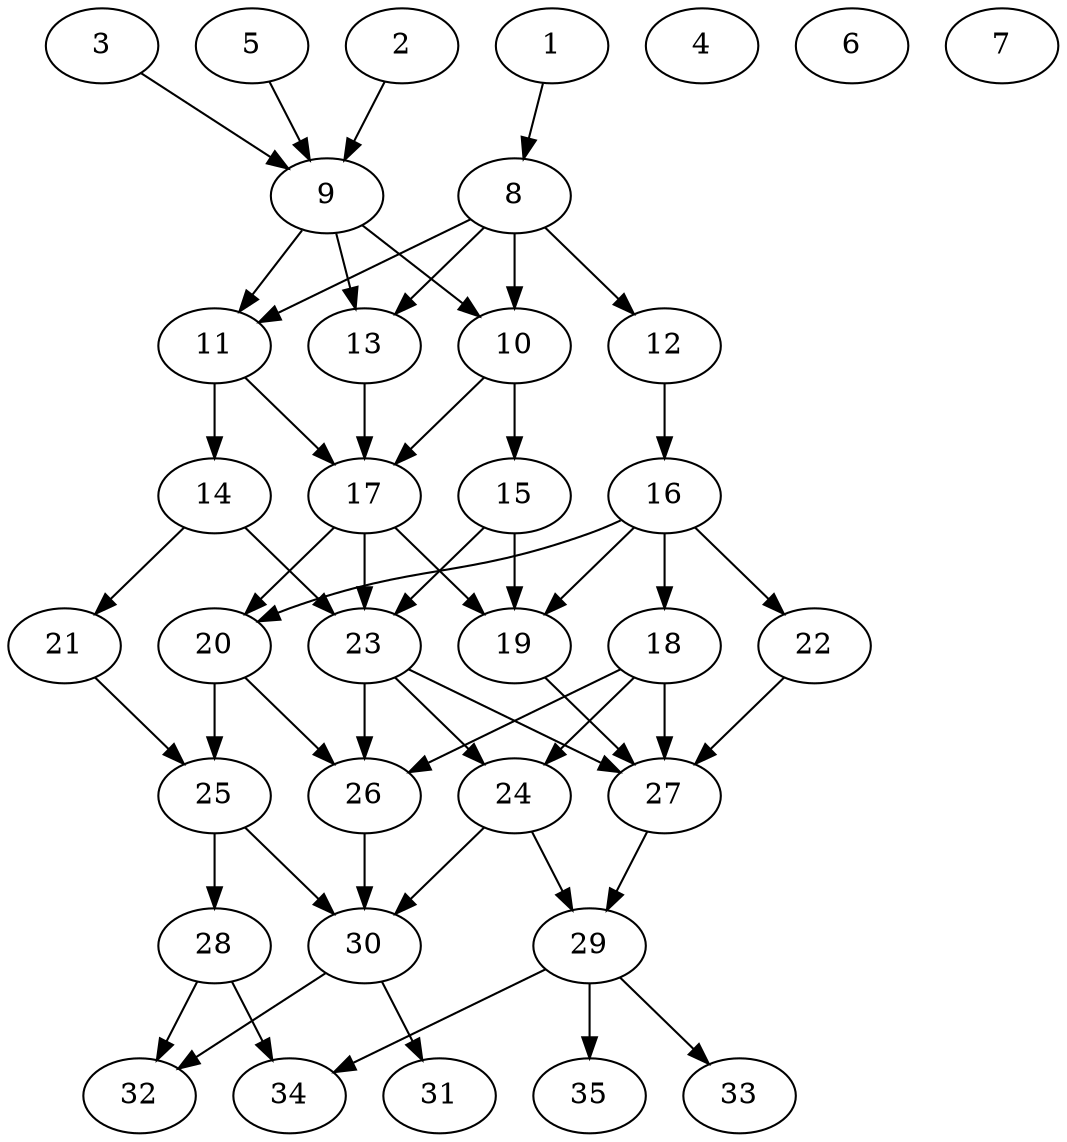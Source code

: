 // DAG automatically generated by daggen at Thu Oct  3 14:05:37 2019
// ./daggen --dot -n 35 --ccr 0.5 --fat 0.5 --regular 0.5 --density 0.7 --mindata 5242880 --maxdata 52428800 
digraph G {
  1 [size="57157632", alpha="0.00", expect_size="28578816"] 
  1 -> 8 [size ="28578816"]
  2 [size="92532736", alpha="0.18", expect_size="46266368"] 
  2 -> 9 [size ="46266368"]
  3 [size="20277248", alpha="0.17", expect_size="10138624"] 
  3 -> 9 [size ="10138624"]
  4 [size="93306880", alpha="0.09", expect_size="46653440"] 
  5 [size="22573056", alpha="0.09", expect_size="11286528"] 
  5 -> 9 [size ="11286528"]
  6 [size="46901248", alpha="0.04", expect_size="23450624"] 
  7 [size="60598272", alpha="0.14", expect_size="30299136"] 
  8 [size="45905920", alpha="0.12", expect_size="22952960"] 
  8 -> 10 [size ="22952960"]
  8 -> 11 [size ="22952960"]
  8 -> 12 [size ="22952960"]
  8 -> 13 [size ="22952960"]
  9 [size="52985856", alpha="0.02", expect_size="26492928"] 
  9 -> 10 [size ="26492928"]
  9 -> 11 [size ="26492928"]
  9 -> 13 [size ="26492928"]
  10 [size="43501568", alpha="0.07", expect_size="21750784"] 
  10 -> 15 [size ="21750784"]
  10 -> 17 [size ="21750784"]
  11 [size="13352960", alpha="0.10", expect_size="6676480"] 
  11 -> 14 [size ="6676480"]
  11 -> 17 [size ="6676480"]
  12 [size="13737984", alpha="0.20", expect_size="6868992"] 
  12 -> 16 [size ="6868992"]
  13 [size="98072576", alpha="0.03", expect_size="49036288"] 
  13 -> 17 [size ="49036288"]
  14 [size="83367936", alpha="0.15", expect_size="41683968"] 
  14 -> 21 [size ="41683968"]
  14 -> 23 [size ="41683968"]
  15 [size="31072256", alpha="0.17", expect_size="15536128"] 
  15 -> 19 [size ="15536128"]
  15 -> 23 [size ="15536128"]
  16 [size="75550720", alpha="0.08", expect_size="37775360"] 
  16 -> 18 [size ="37775360"]
  16 -> 19 [size ="37775360"]
  16 -> 20 [size ="37775360"]
  16 -> 22 [size ="37775360"]
  17 [size="93921280", alpha="0.10", expect_size="46960640"] 
  17 -> 19 [size ="46960640"]
  17 -> 20 [size ="46960640"]
  17 -> 23 [size ="46960640"]
  18 [size="64518144", alpha="0.17", expect_size="32259072"] 
  18 -> 24 [size ="32259072"]
  18 -> 26 [size ="32259072"]
  18 -> 27 [size ="32259072"]
  19 [size="27645952", alpha="0.11", expect_size="13822976"] 
  19 -> 27 [size ="13822976"]
  20 [size="36718592", alpha="0.12", expect_size="18359296"] 
  20 -> 25 [size ="18359296"]
  20 -> 26 [size ="18359296"]
  21 [size="68208640", alpha="0.03", expect_size="34104320"] 
  21 -> 25 [size ="34104320"]
  22 [size="20979712", alpha="0.11", expect_size="10489856"] 
  22 -> 27 [size ="10489856"]
  23 [size="18905088", alpha="0.02", expect_size="9452544"] 
  23 -> 24 [size ="9452544"]
  23 -> 26 [size ="9452544"]
  23 -> 27 [size ="9452544"]
  24 [size="34828288", alpha="0.10", expect_size="17414144"] 
  24 -> 29 [size ="17414144"]
  24 -> 30 [size ="17414144"]
  25 [size="13066240", alpha="0.01", expect_size="6533120"] 
  25 -> 28 [size ="6533120"]
  25 -> 30 [size ="6533120"]
  26 [size="91981824", alpha="0.19", expect_size="45990912"] 
  26 -> 30 [size ="45990912"]
  27 [size="34193408", alpha="0.08", expect_size="17096704"] 
  27 -> 29 [size ="17096704"]
  28 [size="80111616", alpha="0.04", expect_size="40055808"] 
  28 -> 32 [size ="40055808"]
  28 -> 34 [size ="40055808"]
  29 [size="66297856", alpha="0.10", expect_size="33148928"] 
  29 -> 33 [size ="33148928"]
  29 -> 34 [size ="33148928"]
  29 -> 35 [size ="33148928"]
  30 [size="23095296", alpha="0.02", expect_size="11547648"] 
  30 -> 31 [size ="11547648"]
  30 -> 32 [size ="11547648"]
  31 [size="79583232", alpha="0.15", expect_size="39791616"] 
  32 [size="93689856", alpha="0.09", expect_size="46844928"] 
  33 [size="53090304", alpha="0.01", expect_size="26545152"] 
  34 [size="61952000", alpha="0.09", expect_size="30976000"] 
  35 [size="14350336", alpha="0.01", expect_size="7175168"] 
}
